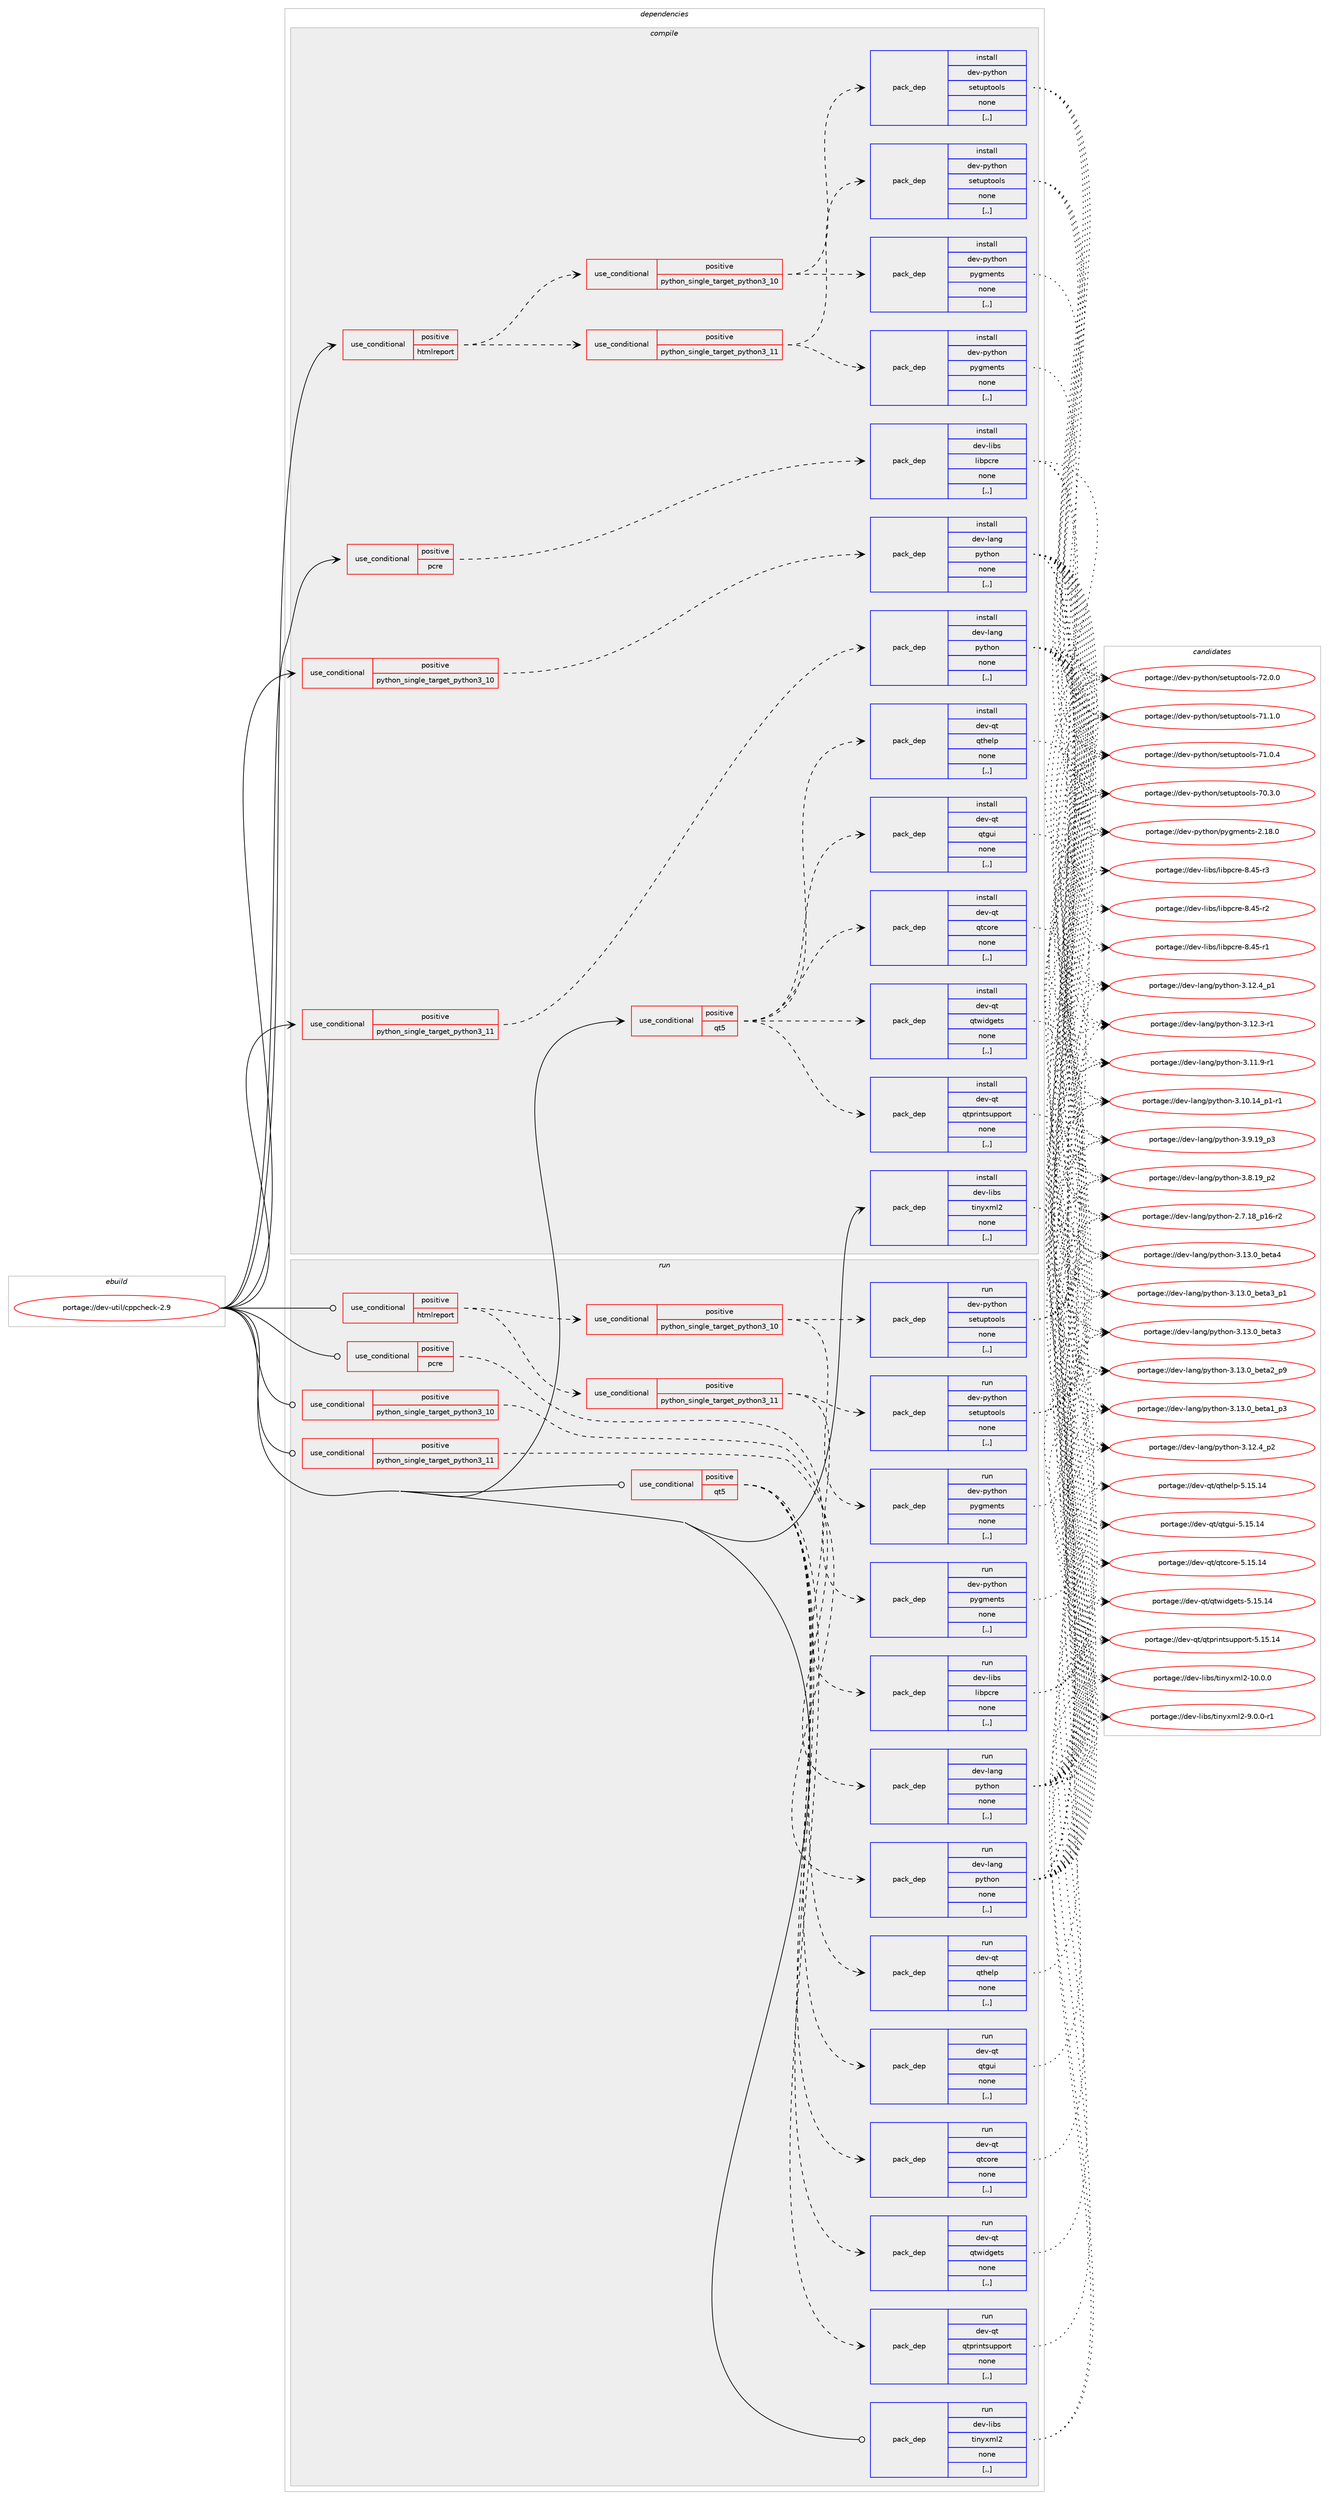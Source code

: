 digraph prolog {

# *************
# Graph options
# *************

newrank=true;
concentrate=true;
compound=true;
graph [rankdir=LR,fontname=Helvetica,fontsize=10,ranksep=1.5];#, ranksep=2.5, nodesep=0.2];
edge  [arrowhead=vee];
node  [fontname=Helvetica,fontsize=10];

# **********
# The ebuild
# **********

subgraph cluster_leftcol {
color=gray;
label=<<i>ebuild</i>>;
id [label="portage://dev-util/cppcheck-2.9", color=red, width=4, href="../dev-util/cppcheck-2.9.svg"];
}

# ****************
# The dependencies
# ****************

subgraph cluster_midcol {
color=gray;
label=<<i>dependencies</i>>;
subgraph cluster_compile {
fillcolor="#eeeeee";
style=filled;
label=<<i>compile</i>>;
subgraph cond59531 {
dependency212053 [label=<<TABLE BORDER="0" CELLBORDER="1" CELLSPACING="0" CELLPADDING="4"><TR><TD ROWSPAN="3" CELLPADDING="10">use_conditional</TD></TR><TR><TD>positive</TD></TR><TR><TD>htmlreport</TD></TR></TABLE>>, shape=none, color=red];
subgraph cond59532 {
dependency212054 [label=<<TABLE BORDER="0" CELLBORDER="1" CELLSPACING="0" CELLPADDING="4"><TR><TD ROWSPAN="3" CELLPADDING="10">use_conditional</TD></TR><TR><TD>positive</TD></TR><TR><TD>python_single_target_python3_10</TD></TR></TABLE>>, shape=none, color=red];
subgraph pack151123 {
dependency212055 [label=<<TABLE BORDER="0" CELLBORDER="1" CELLSPACING="0" CELLPADDING="4" WIDTH="220"><TR><TD ROWSPAN="6" CELLPADDING="30">pack_dep</TD></TR><TR><TD WIDTH="110">install</TD></TR><TR><TD>dev-python</TD></TR><TR><TD>pygments</TD></TR><TR><TD>none</TD></TR><TR><TD>[,,]</TD></TR></TABLE>>, shape=none, color=blue];
}
dependency212054:e -> dependency212055:w [weight=20,style="dashed",arrowhead="vee"];
subgraph pack151124 {
dependency212056 [label=<<TABLE BORDER="0" CELLBORDER="1" CELLSPACING="0" CELLPADDING="4" WIDTH="220"><TR><TD ROWSPAN="6" CELLPADDING="30">pack_dep</TD></TR><TR><TD WIDTH="110">install</TD></TR><TR><TD>dev-python</TD></TR><TR><TD>setuptools</TD></TR><TR><TD>none</TD></TR><TR><TD>[,,]</TD></TR></TABLE>>, shape=none, color=blue];
}
dependency212054:e -> dependency212056:w [weight=20,style="dashed",arrowhead="vee"];
}
dependency212053:e -> dependency212054:w [weight=20,style="dashed",arrowhead="vee"];
subgraph cond59533 {
dependency212057 [label=<<TABLE BORDER="0" CELLBORDER="1" CELLSPACING="0" CELLPADDING="4"><TR><TD ROWSPAN="3" CELLPADDING="10">use_conditional</TD></TR><TR><TD>positive</TD></TR><TR><TD>python_single_target_python3_11</TD></TR></TABLE>>, shape=none, color=red];
subgraph pack151125 {
dependency212058 [label=<<TABLE BORDER="0" CELLBORDER="1" CELLSPACING="0" CELLPADDING="4" WIDTH="220"><TR><TD ROWSPAN="6" CELLPADDING="30">pack_dep</TD></TR><TR><TD WIDTH="110">install</TD></TR><TR><TD>dev-python</TD></TR><TR><TD>pygments</TD></TR><TR><TD>none</TD></TR><TR><TD>[,,]</TD></TR></TABLE>>, shape=none, color=blue];
}
dependency212057:e -> dependency212058:w [weight=20,style="dashed",arrowhead="vee"];
subgraph pack151126 {
dependency212059 [label=<<TABLE BORDER="0" CELLBORDER="1" CELLSPACING="0" CELLPADDING="4" WIDTH="220"><TR><TD ROWSPAN="6" CELLPADDING="30">pack_dep</TD></TR><TR><TD WIDTH="110">install</TD></TR><TR><TD>dev-python</TD></TR><TR><TD>setuptools</TD></TR><TR><TD>none</TD></TR><TR><TD>[,,]</TD></TR></TABLE>>, shape=none, color=blue];
}
dependency212057:e -> dependency212059:w [weight=20,style="dashed",arrowhead="vee"];
}
dependency212053:e -> dependency212057:w [weight=20,style="dashed",arrowhead="vee"];
}
id:e -> dependency212053:w [weight=20,style="solid",arrowhead="vee"];
subgraph cond59534 {
dependency212060 [label=<<TABLE BORDER="0" CELLBORDER="1" CELLSPACING="0" CELLPADDING="4"><TR><TD ROWSPAN="3" CELLPADDING="10">use_conditional</TD></TR><TR><TD>positive</TD></TR><TR><TD>pcre</TD></TR></TABLE>>, shape=none, color=red];
subgraph pack151127 {
dependency212061 [label=<<TABLE BORDER="0" CELLBORDER="1" CELLSPACING="0" CELLPADDING="4" WIDTH="220"><TR><TD ROWSPAN="6" CELLPADDING="30">pack_dep</TD></TR><TR><TD WIDTH="110">install</TD></TR><TR><TD>dev-libs</TD></TR><TR><TD>libpcre</TD></TR><TR><TD>none</TD></TR><TR><TD>[,,]</TD></TR></TABLE>>, shape=none, color=blue];
}
dependency212060:e -> dependency212061:w [weight=20,style="dashed",arrowhead="vee"];
}
id:e -> dependency212060:w [weight=20,style="solid",arrowhead="vee"];
subgraph cond59535 {
dependency212062 [label=<<TABLE BORDER="0" CELLBORDER="1" CELLSPACING="0" CELLPADDING="4"><TR><TD ROWSPAN="3" CELLPADDING="10">use_conditional</TD></TR><TR><TD>positive</TD></TR><TR><TD>python_single_target_python3_10</TD></TR></TABLE>>, shape=none, color=red];
subgraph pack151128 {
dependency212063 [label=<<TABLE BORDER="0" CELLBORDER="1" CELLSPACING="0" CELLPADDING="4" WIDTH="220"><TR><TD ROWSPAN="6" CELLPADDING="30">pack_dep</TD></TR><TR><TD WIDTH="110">install</TD></TR><TR><TD>dev-lang</TD></TR><TR><TD>python</TD></TR><TR><TD>none</TD></TR><TR><TD>[,,]</TD></TR></TABLE>>, shape=none, color=blue];
}
dependency212062:e -> dependency212063:w [weight=20,style="dashed",arrowhead="vee"];
}
id:e -> dependency212062:w [weight=20,style="solid",arrowhead="vee"];
subgraph cond59536 {
dependency212064 [label=<<TABLE BORDER="0" CELLBORDER="1" CELLSPACING="0" CELLPADDING="4"><TR><TD ROWSPAN="3" CELLPADDING="10">use_conditional</TD></TR><TR><TD>positive</TD></TR><TR><TD>python_single_target_python3_11</TD></TR></TABLE>>, shape=none, color=red];
subgraph pack151129 {
dependency212065 [label=<<TABLE BORDER="0" CELLBORDER="1" CELLSPACING="0" CELLPADDING="4" WIDTH="220"><TR><TD ROWSPAN="6" CELLPADDING="30">pack_dep</TD></TR><TR><TD WIDTH="110">install</TD></TR><TR><TD>dev-lang</TD></TR><TR><TD>python</TD></TR><TR><TD>none</TD></TR><TR><TD>[,,]</TD></TR></TABLE>>, shape=none, color=blue];
}
dependency212064:e -> dependency212065:w [weight=20,style="dashed",arrowhead="vee"];
}
id:e -> dependency212064:w [weight=20,style="solid",arrowhead="vee"];
subgraph cond59537 {
dependency212066 [label=<<TABLE BORDER="0" CELLBORDER="1" CELLSPACING="0" CELLPADDING="4"><TR><TD ROWSPAN="3" CELLPADDING="10">use_conditional</TD></TR><TR><TD>positive</TD></TR><TR><TD>qt5</TD></TR></TABLE>>, shape=none, color=red];
subgraph pack151130 {
dependency212067 [label=<<TABLE BORDER="0" CELLBORDER="1" CELLSPACING="0" CELLPADDING="4" WIDTH="220"><TR><TD ROWSPAN="6" CELLPADDING="30">pack_dep</TD></TR><TR><TD WIDTH="110">install</TD></TR><TR><TD>dev-qt</TD></TR><TR><TD>qtcore</TD></TR><TR><TD>none</TD></TR><TR><TD>[,,]</TD></TR></TABLE>>, shape=none, color=blue];
}
dependency212066:e -> dependency212067:w [weight=20,style="dashed",arrowhead="vee"];
subgraph pack151131 {
dependency212068 [label=<<TABLE BORDER="0" CELLBORDER="1" CELLSPACING="0" CELLPADDING="4" WIDTH="220"><TR><TD ROWSPAN="6" CELLPADDING="30">pack_dep</TD></TR><TR><TD WIDTH="110">install</TD></TR><TR><TD>dev-qt</TD></TR><TR><TD>qtgui</TD></TR><TR><TD>none</TD></TR><TR><TD>[,,]</TD></TR></TABLE>>, shape=none, color=blue];
}
dependency212066:e -> dependency212068:w [weight=20,style="dashed",arrowhead="vee"];
subgraph pack151132 {
dependency212069 [label=<<TABLE BORDER="0" CELLBORDER="1" CELLSPACING="0" CELLPADDING="4" WIDTH="220"><TR><TD ROWSPAN="6" CELLPADDING="30">pack_dep</TD></TR><TR><TD WIDTH="110">install</TD></TR><TR><TD>dev-qt</TD></TR><TR><TD>qthelp</TD></TR><TR><TD>none</TD></TR><TR><TD>[,,]</TD></TR></TABLE>>, shape=none, color=blue];
}
dependency212066:e -> dependency212069:w [weight=20,style="dashed",arrowhead="vee"];
subgraph pack151133 {
dependency212070 [label=<<TABLE BORDER="0" CELLBORDER="1" CELLSPACING="0" CELLPADDING="4" WIDTH="220"><TR><TD ROWSPAN="6" CELLPADDING="30">pack_dep</TD></TR><TR><TD WIDTH="110">install</TD></TR><TR><TD>dev-qt</TD></TR><TR><TD>qtprintsupport</TD></TR><TR><TD>none</TD></TR><TR><TD>[,,]</TD></TR></TABLE>>, shape=none, color=blue];
}
dependency212066:e -> dependency212070:w [weight=20,style="dashed",arrowhead="vee"];
subgraph pack151134 {
dependency212071 [label=<<TABLE BORDER="0" CELLBORDER="1" CELLSPACING="0" CELLPADDING="4" WIDTH="220"><TR><TD ROWSPAN="6" CELLPADDING="30">pack_dep</TD></TR><TR><TD WIDTH="110">install</TD></TR><TR><TD>dev-qt</TD></TR><TR><TD>qtwidgets</TD></TR><TR><TD>none</TD></TR><TR><TD>[,,]</TD></TR></TABLE>>, shape=none, color=blue];
}
dependency212066:e -> dependency212071:w [weight=20,style="dashed",arrowhead="vee"];
}
id:e -> dependency212066:w [weight=20,style="solid",arrowhead="vee"];
subgraph pack151135 {
dependency212072 [label=<<TABLE BORDER="0" CELLBORDER="1" CELLSPACING="0" CELLPADDING="4" WIDTH="220"><TR><TD ROWSPAN="6" CELLPADDING="30">pack_dep</TD></TR><TR><TD WIDTH="110">install</TD></TR><TR><TD>dev-libs</TD></TR><TR><TD>tinyxml2</TD></TR><TR><TD>none</TD></TR><TR><TD>[,,]</TD></TR></TABLE>>, shape=none, color=blue];
}
id:e -> dependency212072:w [weight=20,style="solid",arrowhead="vee"];
}
subgraph cluster_compileandrun {
fillcolor="#eeeeee";
style=filled;
label=<<i>compile and run</i>>;
}
subgraph cluster_run {
fillcolor="#eeeeee";
style=filled;
label=<<i>run</i>>;
subgraph cond59538 {
dependency212073 [label=<<TABLE BORDER="0" CELLBORDER="1" CELLSPACING="0" CELLPADDING="4"><TR><TD ROWSPAN="3" CELLPADDING="10">use_conditional</TD></TR><TR><TD>positive</TD></TR><TR><TD>htmlreport</TD></TR></TABLE>>, shape=none, color=red];
subgraph cond59539 {
dependency212074 [label=<<TABLE BORDER="0" CELLBORDER="1" CELLSPACING="0" CELLPADDING="4"><TR><TD ROWSPAN="3" CELLPADDING="10">use_conditional</TD></TR><TR><TD>positive</TD></TR><TR><TD>python_single_target_python3_10</TD></TR></TABLE>>, shape=none, color=red];
subgraph pack151136 {
dependency212075 [label=<<TABLE BORDER="0" CELLBORDER="1" CELLSPACING="0" CELLPADDING="4" WIDTH="220"><TR><TD ROWSPAN="6" CELLPADDING="30">pack_dep</TD></TR><TR><TD WIDTH="110">run</TD></TR><TR><TD>dev-python</TD></TR><TR><TD>pygments</TD></TR><TR><TD>none</TD></TR><TR><TD>[,,]</TD></TR></TABLE>>, shape=none, color=blue];
}
dependency212074:e -> dependency212075:w [weight=20,style="dashed",arrowhead="vee"];
subgraph pack151137 {
dependency212076 [label=<<TABLE BORDER="0" CELLBORDER="1" CELLSPACING="0" CELLPADDING="4" WIDTH="220"><TR><TD ROWSPAN="6" CELLPADDING="30">pack_dep</TD></TR><TR><TD WIDTH="110">run</TD></TR><TR><TD>dev-python</TD></TR><TR><TD>setuptools</TD></TR><TR><TD>none</TD></TR><TR><TD>[,,]</TD></TR></TABLE>>, shape=none, color=blue];
}
dependency212074:e -> dependency212076:w [weight=20,style="dashed",arrowhead="vee"];
}
dependency212073:e -> dependency212074:w [weight=20,style="dashed",arrowhead="vee"];
subgraph cond59540 {
dependency212077 [label=<<TABLE BORDER="0" CELLBORDER="1" CELLSPACING="0" CELLPADDING="4"><TR><TD ROWSPAN="3" CELLPADDING="10">use_conditional</TD></TR><TR><TD>positive</TD></TR><TR><TD>python_single_target_python3_11</TD></TR></TABLE>>, shape=none, color=red];
subgraph pack151138 {
dependency212078 [label=<<TABLE BORDER="0" CELLBORDER="1" CELLSPACING="0" CELLPADDING="4" WIDTH="220"><TR><TD ROWSPAN="6" CELLPADDING="30">pack_dep</TD></TR><TR><TD WIDTH="110">run</TD></TR><TR><TD>dev-python</TD></TR><TR><TD>pygments</TD></TR><TR><TD>none</TD></TR><TR><TD>[,,]</TD></TR></TABLE>>, shape=none, color=blue];
}
dependency212077:e -> dependency212078:w [weight=20,style="dashed",arrowhead="vee"];
subgraph pack151139 {
dependency212079 [label=<<TABLE BORDER="0" CELLBORDER="1" CELLSPACING="0" CELLPADDING="4" WIDTH="220"><TR><TD ROWSPAN="6" CELLPADDING="30">pack_dep</TD></TR><TR><TD WIDTH="110">run</TD></TR><TR><TD>dev-python</TD></TR><TR><TD>setuptools</TD></TR><TR><TD>none</TD></TR><TR><TD>[,,]</TD></TR></TABLE>>, shape=none, color=blue];
}
dependency212077:e -> dependency212079:w [weight=20,style="dashed",arrowhead="vee"];
}
dependency212073:e -> dependency212077:w [weight=20,style="dashed",arrowhead="vee"];
}
id:e -> dependency212073:w [weight=20,style="solid",arrowhead="odot"];
subgraph cond59541 {
dependency212080 [label=<<TABLE BORDER="0" CELLBORDER="1" CELLSPACING="0" CELLPADDING="4"><TR><TD ROWSPAN="3" CELLPADDING="10">use_conditional</TD></TR><TR><TD>positive</TD></TR><TR><TD>pcre</TD></TR></TABLE>>, shape=none, color=red];
subgraph pack151140 {
dependency212081 [label=<<TABLE BORDER="0" CELLBORDER="1" CELLSPACING="0" CELLPADDING="4" WIDTH="220"><TR><TD ROWSPAN="6" CELLPADDING="30">pack_dep</TD></TR><TR><TD WIDTH="110">run</TD></TR><TR><TD>dev-libs</TD></TR><TR><TD>libpcre</TD></TR><TR><TD>none</TD></TR><TR><TD>[,,]</TD></TR></TABLE>>, shape=none, color=blue];
}
dependency212080:e -> dependency212081:w [weight=20,style="dashed",arrowhead="vee"];
}
id:e -> dependency212080:w [weight=20,style="solid",arrowhead="odot"];
subgraph cond59542 {
dependency212082 [label=<<TABLE BORDER="0" CELLBORDER="1" CELLSPACING="0" CELLPADDING="4"><TR><TD ROWSPAN="3" CELLPADDING="10">use_conditional</TD></TR><TR><TD>positive</TD></TR><TR><TD>python_single_target_python3_10</TD></TR></TABLE>>, shape=none, color=red];
subgraph pack151141 {
dependency212083 [label=<<TABLE BORDER="0" CELLBORDER="1" CELLSPACING="0" CELLPADDING="4" WIDTH="220"><TR><TD ROWSPAN="6" CELLPADDING="30">pack_dep</TD></TR><TR><TD WIDTH="110">run</TD></TR><TR><TD>dev-lang</TD></TR><TR><TD>python</TD></TR><TR><TD>none</TD></TR><TR><TD>[,,]</TD></TR></TABLE>>, shape=none, color=blue];
}
dependency212082:e -> dependency212083:w [weight=20,style="dashed",arrowhead="vee"];
}
id:e -> dependency212082:w [weight=20,style="solid",arrowhead="odot"];
subgraph cond59543 {
dependency212084 [label=<<TABLE BORDER="0" CELLBORDER="1" CELLSPACING="0" CELLPADDING="4"><TR><TD ROWSPAN="3" CELLPADDING="10">use_conditional</TD></TR><TR><TD>positive</TD></TR><TR><TD>python_single_target_python3_11</TD></TR></TABLE>>, shape=none, color=red];
subgraph pack151142 {
dependency212085 [label=<<TABLE BORDER="0" CELLBORDER="1" CELLSPACING="0" CELLPADDING="4" WIDTH="220"><TR><TD ROWSPAN="6" CELLPADDING="30">pack_dep</TD></TR><TR><TD WIDTH="110">run</TD></TR><TR><TD>dev-lang</TD></TR><TR><TD>python</TD></TR><TR><TD>none</TD></TR><TR><TD>[,,]</TD></TR></TABLE>>, shape=none, color=blue];
}
dependency212084:e -> dependency212085:w [weight=20,style="dashed",arrowhead="vee"];
}
id:e -> dependency212084:w [weight=20,style="solid",arrowhead="odot"];
subgraph cond59544 {
dependency212086 [label=<<TABLE BORDER="0" CELLBORDER="1" CELLSPACING="0" CELLPADDING="4"><TR><TD ROWSPAN="3" CELLPADDING="10">use_conditional</TD></TR><TR><TD>positive</TD></TR><TR><TD>qt5</TD></TR></TABLE>>, shape=none, color=red];
subgraph pack151143 {
dependency212087 [label=<<TABLE BORDER="0" CELLBORDER="1" CELLSPACING="0" CELLPADDING="4" WIDTH="220"><TR><TD ROWSPAN="6" CELLPADDING="30">pack_dep</TD></TR><TR><TD WIDTH="110">run</TD></TR><TR><TD>dev-qt</TD></TR><TR><TD>qtcore</TD></TR><TR><TD>none</TD></TR><TR><TD>[,,]</TD></TR></TABLE>>, shape=none, color=blue];
}
dependency212086:e -> dependency212087:w [weight=20,style="dashed",arrowhead="vee"];
subgraph pack151144 {
dependency212088 [label=<<TABLE BORDER="0" CELLBORDER="1" CELLSPACING="0" CELLPADDING="4" WIDTH="220"><TR><TD ROWSPAN="6" CELLPADDING="30">pack_dep</TD></TR><TR><TD WIDTH="110">run</TD></TR><TR><TD>dev-qt</TD></TR><TR><TD>qtgui</TD></TR><TR><TD>none</TD></TR><TR><TD>[,,]</TD></TR></TABLE>>, shape=none, color=blue];
}
dependency212086:e -> dependency212088:w [weight=20,style="dashed",arrowhead="vee"];
subgraph pack151145 {
dependency212089 [label=<<TABLE BORDER="0" CELLBORDER="1" CELLSPACING="0" CELLPADDING="4" WIDTH="220"><TR><TD ROWSPAN="6" CELLPADDING="30">pack_dep</TD></TR><TR><TD WIDTH="110">run</TD></TR><TR><TD>dev-qt</TD></TR><TR><TD>qthelp</TD></TR><TR><TD>none</TD></TR><TR><TD>[,,]</TD></TR></TABLE>>, shape=none, color=blue];
}
dependency212086:e -> dependency212089:w [weight=20,style="dashed",arrowhead="vee"];
subgraph pack151146 {
dependency212090 [label=<<TABLE BORDER="0" CELLBORDER="1" CELLSPACING="0" CELLPADDING="4" WIDTH="220"><TR><TD ROWSPAN="6" CELLPADDING="30">pack_dep</TD></TR><TR><TD WIDTH="110">run</TD></TR><TR><TD>dev-qt</TD></TR><TR><TD>qtprintsupport</TD></TR><TR><TD>none</TD></TR><TR><TD>[,,]</TD></TR></TABLE>>, shape=none, color=blue];
}
dependency212086:e -> dependency212090:w [weight=20,style="dashed",arrowhead="vee"];
subgraph pack151147 {
dependency212091 [label=<<TABLE BORDER="0" CELLBORDER="1" CELLSPACING="0" CELLPADDING="4" WIDTH="220"><TR><TD ROWSPAN="6" CELLPADDING="30">pack_dep</TD></TR><TR><TD WIDTH="110">run</TD></TR><TR><TD>dev-qt</TD></TR><TR><TD>qtwidgets</TD></TR><TR><TD>none</TD></TR><TR><TD>[,,]</TD></TR></TABLE>>, shape=none, color=blue];
}
dependency212086:e -> dependency212091:w [weight=20,style="dashed",arrowhead="vee"];
}
id:e -> dependency212086:w [weight=20,style="solid",arrowhead="odot"];
subgraph pack151148 {
dependency212092 [label=<<TABLE BORDER="0" CELLBORDER="1" CELLSPACING="0" CELLPADDING="4" WIDTH="220"><TR><TD ROWSPAN="6" CELLPADDING="30">pack_dep</TD></TR><TR><TD WIDTH="110">run</TD></TR><TR><TD>dev-libs</TD></TR><TR><TD>tinyxml2</TD></TR><TR><TD>none</TD></TR><TR><TD>[,,]</TD></TR></TABLE>>, shape=none, color=blue];
}
id:e -> dependency212092:w [weight=20,style="solid",arrowhead="odot"];
}
}

# **************
# The candidates
# **************

subgraph cluster_choices {
rank=same;
color=gray;
label=<<i>candidates</i>>;

subgraph choice151123 {
color=black;
nodesep=1;
choice100101118451121211161041111104711212110310910111011611545504649564648 [label="portage://dev-python/pygments-2.18.0", color=red, width=4,href="../dev-python/pygments-2.18.0.svg"];
dependency212055:e -> choice100101118451121211161041111104711212110310910111011611545504649564648:w [style=dotted,weight="100"];
}
subgraph choice151124 {
color=black;
nodesep=1;
choice100101118451121211161041111104711510111611711211611111110811545555046484648 [label="portage://dev-python/setuptools-72.0.0", color=red, width=4,href="../dev-python/setuptools-72.0.0.svg"];
choice100101118451121211161041111104711510111611711211611111110811545554946494648 [label="portage://dev-python/setuptools-71.1.0", color=red, width=4,href="../dev-python/setuptools-71.1.0.svg"];
choice100101118451121211161041111104711510111611711211611111110811545554946484652 [label="portage://dev-python/setuptools-71.0.4", color=red, width=4,href="../dev-python/setuptools-71.0.4.svg"];
choice100101118451121211161041111104711510111611711211611111110811545554846514648 [label="portage://dev-python/setuptools-70.3.0", color=red, width=4,href="../dev-python/setuptools-70.3.0.svg"];
dependency212056:e -> choice100101118451121211161041111104711510111611711211611111110811545555046484648:w [style=dotted,weight="100"];
dependency212056:e -> choice100101118451121211161041111104711510111611711211611111110811545554946494648:w [style=dotted,weight="100"];
dependency212056:e -> choice100101118451121211161041111104711510111611711211611111110811545554946484652:w [style=dotted,weight="100"];
dependency212056:e -> choice100101118451121211161041111104711510111611711211611111110811545554846514648:w [style=dotted,weight="100"];
}
subgraph choice151125 {
color=black;
nodesep=1;
choice100101118451121211161041111104711212110310910111011611545504649564648 [label="portage://dev-python/pygments-2.18.0", color=red, width=4,href="../dev-python/pygments-2.18.0.svg"];
dependency212058:e -> choice100101118451121211161041111104711212110310910111011611545504649564648:w [style=dotted,weight="100"];
}
subgraph choice151126 {
color=black;
nodesep=1;
choice100101118451121211161041111104711510111611711211611111110811545555046484648 [label="portage://dev-python/setuptools-72.0.0", color=red, width=4,href="../dev-python/setuptools-72.0.0.svg"];
choice100101118451121211161041111104711510111611711211611111110811545554946494648 [label="portage://dev-python/setuptools-71.1.0", color=red, width=4,href="../dev-python/setuptools-71.1.0.svg"];
choice100101118451121211161041111104711510111611711211611111110811545554946484652 [label="portage://dev-python/setuptools-71.0.4", color=red, width=4,href="../dev-python/setuptools-71.0.4.svg"];
choice100101118451121211161041111104711510111611711211611111110811545554846514648 [label="portage://dev-python/setuptools-70.3.0", color=red, width=4,href="../dev-python/setuptools-70.3.0.svg"];
dependency212059:e -> choice100101118451121211161041111104711510111611711211611111110811545555046484648:w [style=dotted,weight="100"];
dependency212059:e -> choice100101118451121211161041111104711510111611711211611111110811545554946494648:w [style=dotted,weight="100"];
dependency212059:e -> choice100101118451121211161041111104711510111611711211611111110811545554946484652:w [style=dotted,weight="100"];
dependency212059:e -> choice100101118451121211161041111104711510111611711211611111110811545554846514648:w [style=dotted,weight="100"];
}
subgraph choice151127 {
color=black;
nodesep=1;
choice100101118451081059811547108105981129911410145564652534511451 [label="portage://dev-libs/libpcre-8.45-r3", color=red, width=4,href="../dev-libs/libpcre-8.45-r3.svg"];
choice100101118451081059811547108105981129911410145564652534511450 [label="portage://dev-libs/libpcre-8.45-r2", color=red, width=4,href="../dev-libs/libpcre-8.45-r2.svg"];
choice100101118451081059811547108105981129911410145564652534511449 [label="portage://dev-libs/libpcre-8.45-r1", color=red, width=4,href="../dev-libs/libpcre-8.45-r1.svg"];
dependency212061:e -> choice100101118451081059811547108105981129911410145564652534511451:w [style=dotted,weight="100"];
dependency212061:e -> choice100101118451081059811547108105981129911410145564652534511450:w [style=dotted,weight="100"];
dependency212061:e -> choice100101118451081059811547108105981129911410145564652534511449:w [style=dotted,weight="100"];
}
subgraph choice151128 {
color=black;
nodesep=1;
choice1001011184510897110103471121211161041111104551464951464895981011169752 [label="portage://dev-lang/python-3.13.0_beta4", color=red, width=4,href="../dev-lang/python-3.13.0_beta4.svg"];
choice10010111845108971101034711212111610411111045514649514648959810111697519511249 [label="portage://dev-lang/python-3.13.0_beta3_p1", color=red, width=4,href="../dev-lang/python-3.13.0_beta3_p1.svg"];
choice1001011184510897110103471121211161041111104551464951464895981011169751 [label="portage://dev-lang/python-3.13.0_beta3", color=red, width=4,href="../dev-lang/python-3.13.0_beta3.svg"];
choice10010111845108971101034711212111610411111045514649514648959810111697509511257 [label="portage://dev-lang/python-3.13.0_beta2_p9", color=red, width=4,href="../dev-lang/python-3.13.0_beta2_p9.svg"];
choice10010111845108971101034711212111610411111045514649514648959810111697499511251 [label="portage://dev-lang/python-3.13.0_beta1_p3", color=red, width=4,href="../dev-lang/python-3.13.0_beta1_p3.svg"];
choice100101118451089711010347112121116104111110455146495046529511250 [label="portage://dev-lang/python-3.12.4_p2", color=red, width=4,href="../dev-lang/python-3.12.4_p2.svg"];
choice100101118451089711010347112121116104111110455146495046529511249 [label="portage://dev-lang/python-3.12.4_p1", color=red, width=4,href="../dev-lang/python-3.12.4_p1.svg"];
choice100101118451089711010347112121116104111110455146495046514511449 [label="portage://dev-lang/python-3.12.3-r1", color=red, width=4,href="../dev-lang/python-3.12.3-r1.svg"];
choice100101118451089711010347112121116104111110455146494946574511449 [label="portage://dev-lang/python-3.11.9-r1", color=red, width=4,href="../dev-lang/python-3.11.9-r1.svg"];
choice100101118451089711010347112121116104111110455146494846495295112494511449 [label="portage://dev-lang/python-3.10.14_p1-r1", color=red, width=4,href="../dev-lang/python-3.10.14_p1-r1.svg"];
choice100101118451089711010347112121116104111110455146574649579511251 [label="portage://dev-lang/python-3.9.19_p3", color=red, width=4,href="../dev-lang/python-3.9.19_p3.svg"];
choice100101118451089711010347112121116104111110455146564649579511250 [label="portage://dev-lang/python-3.8.19_p2", color=red, width=4,href="../dev-lang/python-3.8.19_p2.svg"];
choice100101118451089711010347112121116104111110455046554649569511249544511450 [label="portage://dev-lang/python-2.7.18_p16-r2", color=red, width=4,href="../dev-lang/python-2.7.18_p16-r2.svg"];
dependency212063:e -> choice1001011184510897110103471121211161041111104551464951464895981011169752:w [style=dotted,weight="100"];
dependency212063:e -> choice10010111845108971101034711212111610411111045514649514648959810111697519511249:w [style=dotted,weight="100"];
dependency212063:e -> choice1001011184510897110103471121211161041111104551464951464895981011169751:w [style=dotted,weight="100"];
dependency212063:e -> choice10010111845108971101034711212111610411111045514649514648959810111697509511257:w [style=dotted,weight="100"];
dependency212063:e -> choice10010111845108971101034711212111610411111045514649514648959810111697499511251:w [style=dotted,weight="100"];
dependency212063:e -> choice100101118451089711010347112121116104111110455146495046529511250:w [style=dotted,weight="100"];
dependency212063:e -> choice100101118451089711010347112121116104111110455146495046529511249:w [style=dotted,weight="100"];
dependency212063:e -> choice100101118451089711010347112121116104111110455146495046514511449:w [style=dotted,weight="100"];
dependency212063:e -> choice100101118451089711010347112121116104111110455146494946574511449:w [style=dotted,weight="100"];
dependency212063:e -> choice100101118451089711010347112121116104111110455146494846495295112494511449:w [style=dotted,weight="100"];
dependency212063:e -> choice100101118451089711010347112121116104111110455146574649579511251:w [style=dotted,weight="100"];
dependency212063:e -> choice100101118451089711010347112121116104111110455146564649579511250:w [style=dotted,weight="100"];
dependency212063:e -> choice100101118451089711010347112121116104111110455046554649569511249544511450:w [style=dotted,weight="100"];
}
subgraph choice151129 {
color=black;
nodesep=1;
choice1001011184510897110103471121211161041111104551464951464895981011169752 [label="portage://dev-lang/python-3.13.0_beta4", color=red, width=4,href="../dev-lang/python-3.13.0_beta4.svg"];
choice10010111845108971101034711212111610411111045514649514648959810111697519511249 [label="portage://dev-lang/python-3.13.0_beta3_p1", color=red, width=4,href="../dev-lang/python-3.13.0_beta3_p1.svg"];
choice1001011184510897110103471121211161041111104551464951464895981011169751 [label="portage://dev-lang/python-3.13.0_beta3", color=red, width=4,href="../dev-lang/python-3.13.0_beta3.svg"];
choice10010111845108971101034711212111610411111045514649514648959810111697509511257 [label="portage://dev-lang/python-3.13.0_beta2_p9", color=red, width=4,href="../dev-lang/python-3.13.0_beta2_p9.svg"];
choice10010111845108971101034711212111610411111045514649514648959810111697499511251 [label="portage://dev-lang/python-3.13.0_beta1_p3", color=red, width=4,href="../dev-lang/python-3.13.0_beta1_p3.svg"];
choice100101118451089711010347112121116104111110455146495046529511250 [label="portage://dev-lang/python-3.12.4_p2", color=red, width=4,href="../dev-lang/python-3.12.4_p2.svg"];
choice100101118451089711010347112121116104111110455146495046529511249 [label="portage://dev-lang/python-3.12.4_p1", color=red, width=4,href="../dev-lang/python-3.12.4_p1.svg"];
choice100101118451089711010347112121116104111110455146495046514511449 [label="portage://dev-lang/python-3.12.3-r1", color=red, width=4,href="../dev-lang/python-3.12.3-r1.svg"];
choice100101118451089711010347112121116104111110455146494946574511449 [label="portage://dev-lang/python-3.11.9-r1", color=red, width=4,href="../dev-lang/python-3.11.9-r1.svg"];
choice100101118451089711010347112121116104111110455146494846495295112494511449 [label="portage://dev-lang/python-3.10.14_p1-r1", color=red, width=4,href="../dev-lang/python-3.10.14_p1-r1.svg"];
choice100101118451089711010347112121116104111110455146574649579511251 [label="portage://dev-lang/python-3.9.19_p3", color=red, width=4,href="../dev-lang/python-3.9.19_p3.svg"];
choice100101118451089711010347112121116104111110455146564649579511250 [label="portage://dev-lang/python-3.8.19_p2", color=red, width=4,href="../dev-lang/python-3.8.19_p2.svg"];
choice100101118451089711010347112121116104111110455046554649569511249544511450 [label="portage://dev-lang/python-2.7.18_p16-r2", color=red, width=4,href="../dev-lang/python-2.7.18_p16-r2.svg"];
dependency212065:e -> choice1001011184510897110103471121211161041111104551464951464895981011169752:w [style=dotted,weight="100"];
dependency212065:e -> choice10010111845108971101034711212111610411111045514649514648959810111697519511249:w [style=dotted,weight="100"];
dependency212065:e -> choice1001011184510897110103471121211161041111104551464951464895981011169751:w [style=dotted,weight="100"];
dependency212065:e -> choice10010111845108971101034711212111610411111045514649514648959810111697509511257:w [style=dotted,weight="100"];
dependency212065:e -> choice10010111845108971101034711212111610411111045514649514648959810111697499511251:w [style=dotted,weight="100"];
dependency212065:e -> choice100101118451089711010347112121116104111110455146495046529511250:w [style=dotted,weight="100"];
dependency212065:e -> choice100101118451089711010347112121116104111110455146495046529511249:w [style=dotted,weight="100"];
dependency212065:e -> choice100101118451089711010347112121116104111110455146495046514511449:w [style=dotted,weight="100"];
dependency212065:e -> choice100101118451089711010347112121116104111110455146494946574511449:w [style=dotted,weight="100"];
dependency212065:e -> choice100101118451089711010347112121116104111110455146494846495295112494511449:w [style=dotted,weight="100"];
dependency212065:e -> choice100101118451089711010347112121116104111110455146574649579511251:w [style=dotted,weight="100"];
dependency212065:e -> choice100101118451089711010347112121116104111110455146564649579511250:w [style=dotted,weight="100"];
dependency212065:e -> choice100101118451089711010347112121116104111110455046554649569511249544511450:w [style=dotted,weight="100"];
}
subgraph choice151130 {
color=black;
nodesep=1;
choice1001011184511311647113116991111141014553464953464952 [label="portage://dev-qt/qtcore-5.15.14", color=red, width=4,href="../dev-qt/qtcore-5.15.14.svg"];
dependency212067:e -> choice1001011184511311647113116991111141014553464953464952:w [style=dotted,weight="100"];
}
subgraph choice151131 {
color=black;
nodesep=1;
choice10010111845113116471131161031171054553464953464952 [label="portage://dev-qt/qtgui-5.15.14", color=red, width=4,href="../dev-qt/qtgui-5.15.14.svg"];
dependency212068:e -> choice10010111845113116471131161031171054553464953464952:w [style=dotted,weight="100"];
}
subgraph choice151132 {
color=black;
nodesep=1;
choice10010111845113116471131161041011081124553464953464952 [label="portage://dev-qt/qthelp-5.15.14", color=red, width=4,href="../dev-qt/qthelp-5.15.14.svg"];
dependency212069:e -> choice10010111845113116471131161041011081124553464953464952:w [style=dotted,weight="100"];
}
subgraph choice151133 {
color=black;
nodesep=1;
choice10010111845113116471131161121141051101161151171121121111141164553464953464952 [label="portage://dev-qt/qtprintsupport-5.15.14", color=red, width=4,href="../dev-qt/qtprintsupport-5.15.14.svg"];
dependency212070:e -> choice10010111845113116471131161121141051101161151171121121111141164553464953464952:w [style=dotted,weight="100"];
}
subgraph choice151134 {
color=black;
nodesep=1;
choice10010111845113116471131161191051001031011161154553464953464952 [label="portage://dev-qt/qtwidgets-5.15.14", color=red, width=4,href="../dev-qt/qtwidgets-5.15.14.svg"];
dependency212071:e -> choice10010111845113116471131161191051001031011161154553464953464952:w [style=dotted,weight="100"];
}
subgraph choice151135 {
color=black;
nodesep=1;
choice1001011184510810598115471161051101211201091085045494846484648 [label="portage://dev-libs/tinyxml2-10.0.0", color=red, width=4,href="../dev-libs/tinyxml2-10.0.0.svg"];
choice100101118451081059811547116105110121120109108504557464846484511449 [label="portage://dev-libs/tinyxml2-9.0.0-r1", color=red, width=4,href="../dev-libs/tinyxml2-9.0.0-r1.svg"];
dependency212072:e -> choice1001011184510810598115471161051101211201091085045494846484648:w [style=dotted,weight="100"];
dependency212072:e -> choice100101118451081059811547116105110121120109108504557464846484511449:w [style=dotted,weight="100"];
}
subgraph choice151136 {
color=black;
nodesep=1;
choice100101118451121211161041111104711212110310910111011611545504649564648 [label="portage://dev-python/pygments-2.18.0", color=red, width=4,href="../dev-python/pygments-2.18.0.svg"];
dependency212075:e -> choice100101118451121211161041111104711212110310910111011611545504649564648:w [style=dotted,weight="100"];
}
subgraph choice151137 {
color=black;
nodesep=1;
choice100101118451121211161041111104711510111611711211611111110811545555046484648 [label="portage://dev-python/setuptools-72.0.0", color=red, width=4,href="../dev-python/setuptools-72.0.0.svg"];
choice100101118451121211161041111104711510111611711211611111110811545554946494648 [label="portage://dev-python/setuptools-71.1.0", color=red, width=4,href="../dev-python/setuptools-71.1.0.svg"];
choice100101118451121211161041111104711510111611711211611111110811545554946484652 [label="portage://dev-python/setuptools-71.0.4", color=red, width=4,href="../dev-python/setuptools-71.0.4.svg"];
choice100101118451121211161041111104711510111611711211611111110811545554846514648 [label="portage://dev-python/setuptools-70.3.0", color=red, width=4,href="../dev-python/setuptools-70.3.0.svg"];
dependency212076:e -> choice100101118451121211161041111104711510111611711211611111110811545555046484648:w [style=dotted,weight="100"];
dependency212076:e -> choice100101118451121211161041111104711510111611711211611111110811545554946494648:w [style=dotted,weight="100"];
dependency212076:e -> choice100101118451121211161041111104711510111611711211611111110811545554946484652:w [style=dotted,weight="100"];
dependency212076:e -> choice100101118451121211161041111104711510111611711211611111110811545554846514648:w [style=dotted,weight="100"];
}
subgraph choice151138 {
color=black;
nodesep=1;
choice100101118451121211161041111104711212110310910111011611545504649564648 [label="portage://dev-python/pygments-2.18.0", color=red, width=4,href="../dev-python/pygments-2.18.0.svg"];
dependency212078:e -> choice100101118451121211161041111104711212110310910111011611545504649564648:w [style=dotted,weight="100"];
}
subgraph choice151139 {
color=black;
nodesep=1;
choice100101118451121211161041111104711510111611711211611111110811545555046484648 [label="portage://dev-python/setuptools-72.0.0", color=red, width=4,href="../dev-python/setuptools-72.0.0.svg"];
choice100101118451121211161041111104711510111611711211611111110811545554946494648 [label="portage://dev-python/setuptools-71.1.0", color=red, width=4,href="../dev-python/setuptools-71.1.0.svg"];
choice100101118451121211161041111104711510111611711211611111110811545554946484652 [label="portage://dev-python/setuptools-71.0.4", color=red, width=4,href="../dev-python/setuptools-71.0.4.svg"];
choice100101118451121211161041111104711510111611711211611111110811545554846514648 [label="portage://dev-python/setuptools-70.3.0", color=red, width=4,href="../dev-python/setuptools-70.3.0.svg"];
dependency212079:e -> choice100101118451121211161041111104711510111611711211611111110811545555046484648:w [style=dotted,weight="100"];
dependency212079:e -> choice100101118451121211161041111104711510111611711211611111110811545554946494648:w [style=dotted,weight="100"];
dependency212079:e -> choice100101118451121211161041111104711510111611711211611111110811545554946484652:w [style=dotted,weight="100"];
dependency212079:e -> choice100101118451121211161041111104711510111611711211611111110811545554846514648:w [style=dotted,weight="100"];
}
subgraph choice151140 {
color=black;
nodesep=1;
choice100101118451081059811547108105981129911410145564652534511451 [label="portage://dev-libs/libpcre-8.45-r3", color=red, width=4,href="../dev-libs/libpcre-8.45-r3.svg"];
choice100101118451081059811547108105981129911410145564652534511450 [label="portage://dev-libs/libpcre-8.45-r2", color=red, width=4,href="../dev-libs/libpcre-8.45-r2.svg"];
choice100101118451081059811547108105981129911410145564652534511449 [label="portage://dev-libs/libpcre-8.45-r1", color=red, width=4,href="../dev-libs/libpcre-8.45-r1.svg"];
dependency212081:e -> choice100101118451081059811547108105981129911410145564652534511451:w [style=dotted,weight="100"];
dependency212081:e -> choice100101118451081059811547108105981129911410145564652534511450:w [style=dotted,weight="100"];
dependency212081:e -> choice100101118451081059811547108105981129911410145564652534511449:w [style=dotted,weight="100"];
}
subgraph choice151141 {
color=black;
nodesep=1;
choice1001011184510897110103471121211161041111104551464951464895981011169752 [label="portage://dev-lang/python-3.13.0_beta4", color=red, width=4,href="../dev-lang/python-3.13.0_beta4.svg"];
choice10010111845108971101034711212111610411111045514649514648959810111697519511249 [label="portage://dev-lang/python-3.13.0_beta3_p1", color=red, width=4,href="../dev-lang/python-3.13.0_beta3_p1.svg"];
choice1001011184510897110103471121211161041111104551464951464895981011169751 [label="portage://dev-lang/python-3.13.0_beta3", color=red, width=4,href="../dev-lang/python-3.13.0_beta3.svg"];
choice10010111845108971101034711212111610411111045514649514648959810111697509511257 [label="portage://dev-lang/python-3.13.0_beta2_p9", color=red, width=4,href="../dev-lang/python-3.13.0_beta2_p9.svg"];
choice10010111845108971101034711212111610411111045514649514648959810111697499511251 [label="portage://dev-lang/python-3.13.0_beta1_p3", color=red, width=4,href="../dev-lang/python-3.13.0_beta1_p3.svg"];
choice100101118451089711010347112121116104111110455146495046529511250 [label="portage://dev-lang/python-3.12.4_p2", color=red, width=4,href="../dev-lang/python-3.12.4_p2.svg"];
choice100101118451089711010347112121116104111110455146495046529511249 [label="portage://dev-lang/python-3.12.4_p1", color=red, width=4,href="../dev-lang/python-3.12.4_p1.svg"];
choice100101118451089711010347112121116104111110455146495046514511449 [label="portage://dev-lang/python-3.12.3-r1", color=red, width=4,href="../dev-lang/python-3.12.3-r1.svg"];
choice100101118451089711010347112121116104111110455146494946574511449 [label="portage://dev-lang/python-3.11.9-r1", color=red, width=4,href="../dev-lang/python-3.11.9-r1.svg"];
choice100101118451089711010347112121116104111110455146494846495295112494511449 [label="portage://dev-lang/python-3.10.14_p1-r1", color=red, width=4,href="../dev-lang/python-3.10.14_p1-r1.svg"];
choice100101118451089711010347112121116104111110455146574649579511251 [label="portage://dev-lang/python-3.9.19_p3", color=red, width=4,href="../dev-lang/python-3.9.19_p3.svg"];
choice100101118451089711010347112121116104111110455146564649579511250 [label="portage://dev-lang/python-3.8.19_p2", color=red, width=4,href="../dev-lang/python-3.8.19_p2.svg"];
choice100101118451089711010347112121116104111110455046554649569511249544511450 [label="portage://dev-lang/python-2.7.18_p16-r2", color=red, width=4,href="../dev-lang/python-2.7.18_p16-r2.svg"];
dependency212083:e -> choice1001011184510897110103471121211161041111104551464951464895981011169752:w [style=dotted,weight="100"];
dependency212083:e -> choice10010111845108971101034711212111610411111045514649514648959810111697519511249:w [style=dotted,weight="100"];
dependency212083:e -> choice1001011184510897110103471121211161041111104551464951464895981011169751:w [style=dotted,weight="100"];
dependency212083:e -> choice10010111845108971101034711212111610411111045514649514648959810111697509511257:w [style=dotted,weight="100"];
dependency212083:e -> choice10010111845108971101034711212111610411111045514649514648959810111697499511251:w [style=dotted,weight="100"];
dependency212083:e -> choice100101118451089711010347112121116104111110455146495046529511250:w [style=dotted,weight="100"];
dependency212083:e -> choice100101118451089711010347112121116104111110455146495046529511249:w [style=dotted,weight="100"];
dependency212083:e -> choice100101118451089711010347112121116104111110455146495046514511449:w [style=dotted,weight="100"];
dependency212083:e -> choice100101118451089711010347112121116104111110455146494946574511449:w [style=dotted,weight="100"];
dependency212083:e -> choice100101118451089711010347112121116104111110455146494846495295112494511449:w [style=dotted,weight="100"];
dependency212083:e -> choice100101118451089711010347112121116104111110455146574649579511251:w [style=dotted,weight="100"];
dependency212083:e -> choice100101118451089711010347112121116104111110455146564649579511250:w [style=dotted,weight="100"];
dependency212083:e -> choice100101118451089711010347112121116104111110455046554649569511249544511450:w [style=dotted,weight="100"];
}
subgraph choice151142 {
color=black;
nodesep=1;
choice1001011184510897110103471121211161041111104551464951464895981011169752 [label="portage://dev-lang/python-3.13.0_beta4", color=red, width=4,href="../dev-lang/python-3.13.0_beta4.svg"];
choice10010111845108971101034711212111610411111045514649514648959810111697519511249 [label="portage://dev-lang/python-3.13.0_beta3_p1", color=red, width=4,href="../dev-lang/python-3.13.0_beta3_p1.svg"];
choice1001011184510897110103471121211161041111104551464951464895981011169751 [label="portage://dev-lang/python-3.13.0_beta3", color=red, width=4,href="../dev-lang/python-3.13.0_beta3.svg"];
choice10010111845108971101034711212111610411111045514649514648959810111697509511257 [label="portage://dev-lang/python-3.13.0_beta2_p9", color=red, width=4,href="../dev-lang/python-3.13.0_beta2_p9.svg"];
choice10010111845108971101034711212111610411111045514649514648959810111697499511251 [label="portage://dev-lang/python-3.13.0_beta1_p3", color=red, width=4,href="../dev-lang/python-3.13.0_beta1_p3.svg"];
choice100101118451089711010347112121116104111110455146495046529511250 [label="portage://dev-lang/python-3.12.4_p2", color=red, width=4,href="../dev-lang/python-3.12.4_p2.svg"];
choice100101118451089711010347112121116104111110455146495046529511249 [label="portage://dev-lang/python-3.12.4_p1", color=red, width=4,href="../dev-lang/python-3.12.4_p1.svg"];
choice100101118451089711010347112121116104111110455146495046514511449 [label="portage://dev-lang/python-3.12.3-r1", color=red, width=4,href="../dev-lang/python-3.12.3-r1.svg"];
choice100101118451089711010347112121116104111110455146494946574511449 [label="portage://dev-lang/python-3.11.9-r1", color=red, width=4,href="../dev-lang/python-3.11.9-r1.svg"];
choice100101118451089711010347112121116104111110455146494846495295112494511449 [label="portage://dev-lang/python-3.10.14_p1-r1", color=red, width=4,href="../dev-lang/python-3.10.14_p1-r1.svg"];
choice100101118451089711010347112121116104111110455146574649579511251 [label="portage://dev-lang/python-3.9.19_p3", color=red, width=4,href="../dev-lang/python-3.9.19_p3.svg"];
choice100101118451089711010347112121116104111110455146564649579511250 [label="portage://dev-lang/python-3.8.19_p2", color=red, width=4,href="../dev-lang/python-3.8.19_p2.svg"];
choice100101118451089711010347112121116104111110455046554649569511249544511450 [label="portage://dev-lang/python-2.7.18_p16-r2", color=red, width=4,href="../dev-lang/python-2.7.18_p16-r2.svg"];
dependency212085:e -> choice1001011184510897110103471121211161041111104551464951464895981011169752:w [style=dotted,weight="100"];
dependency212085:e -> choice10010111845108971101034711212111610411111045514649514648959810111697519511249:w [style=dotted,weight="100"];
dependency212085:e -> choice1001011184510897110103471121211161041111104551464951464895981011169751:w [style=dotted,weight="100"];
dependency212085:e -> choice10010111845108971101034711212111610411111045514649514648959810111697509511257:w [style=dotted,weight="100"];
dependency212085:e -> choice10010111845108971101034711212111610411111045514649514648959810111697499511251:w [style=dotted,weight="100"];
dependency212085:e -> choice100101118451089711010347112121116104111110455146495046529511250:w [style=dotted,weight="100"];
dependency212085:e -> choice100101118451089711010347112121116104111110455146495046529511249:w [style=dotted,weight="100"];
dependency212085:e -> choice100101118451089711010347112121116104111110455146495046514511449:w [style=dotted,weight="100"];
dependency212085:e -> choice100101118451089711010347112121116104111110455146494946574511449:w [style=dotted,weight="100"];
dependency212085:e -> choice100101118451089711010347112121116104111110455146494846495295112494511449:w [style=dotted,weight="100"];
dependency212085:e -> choice100101118451089711010347112121116104111110455146574649579511251:w [style=dotted,weight="100"];
dependency212085:e -> choice100101118451089711010347112121116104111110455146564649579511250:w [style=dotted,weight="100"];
dependency212085:e -> choice100101118451089711010347112121116104111110455046554649569511249544511450:w [style=dotted,weight="100"];
}
subgraph choice151143 {
color=black;
nodesep=1;
choice1001011184511311647113116991111141014553464953464952 [label="portage://dev-qt/qtcore-5.15.14", color=red, width=4,href="../dev-qt/qtcore-5.15.14.svg"];
dependency212087:e -> choice1001011184511311647113116991111141014553464953464952:w [style=dotted,weight="100"];
}
subgraph choice151144 {
color=black;
nodesep=1;
choice10010111845113116471131161031171054553464953464952 [label="portage://dev-qt/qtgui-5.15.14", color=red, width=4,href="../dev-qt/qtgui-5.15.14.svg"];
dependency212088:e -> choice10010111845113116471131161031171054553464953464952:w [style=dotted,weight="100"];
}
subgraph choice151145 {
color=black;
nodesep=1;
choice10010111845113116471131161041011081124553464953464952 [label="portage://dev-qt/qthelp-5.15.14", color=red, width=4,href="../dev-qt/qthelp-5.15.14.svg"];
dependency212089:e -> choice10010111845113116471131161041011081124553464953464952:w [style=dotted,weight="100"];
}
subgraph choice151146 {
color=black;
nodesep=1;
choice10010111845113116471131161121141051101161151171121121111141164553464953464952 [label="portage://dev-qt/qtprintsupport-5.15.14", color=red, width=4,href="../dev-qt/qtprintsupport-5.15.14.svg"];
dependency212090:e -> choice10010111845113116471131161121141051101161151171121121111141164553464953464952:w [style=dotted,weight="100"];
}
subgraph choice151147 {
color=black;
nodesep=1;
choice10010111845113116471131161191051001031011161154553464953464952 [label="portage://dev-qt/qtwidgets-5.15.14", color=red, width=4,href="../dev-qt/qtwidgets-5.15.14.svg"];
dependency212091:e -> choice10010111845113116471131161191051001031011161154553464953464952:w [style=dotted,weight="100"];
}
subgraph choice151148 {
color=black;
nodesep=1;
choice1001011184510810598115471161051101211201091085045494846484648 [label="portage://dev-libs/tinyxml2-10.0.0", color=red, width=4,href="../dev-libs/tinyxml2-10.0.0.svg"];
choice100101118451081059811547116105110121120109108504557464846484511449 [label="portage://dev-libs/tinyxml2-9.0.0-r1", color=red, width=4,href="../dev-libs/tinyxml2-9.0.0-r1.svg"];
dependency212092:e -> choice1001011184510810598115471161051101211201091085045494846484648:w [style=dotted,weight="100"];
dependency212092:e -> choice100101118451081059811547116105110121120109108504557464846484511449:w [style=dotted,weight="100"];
}
}

}
